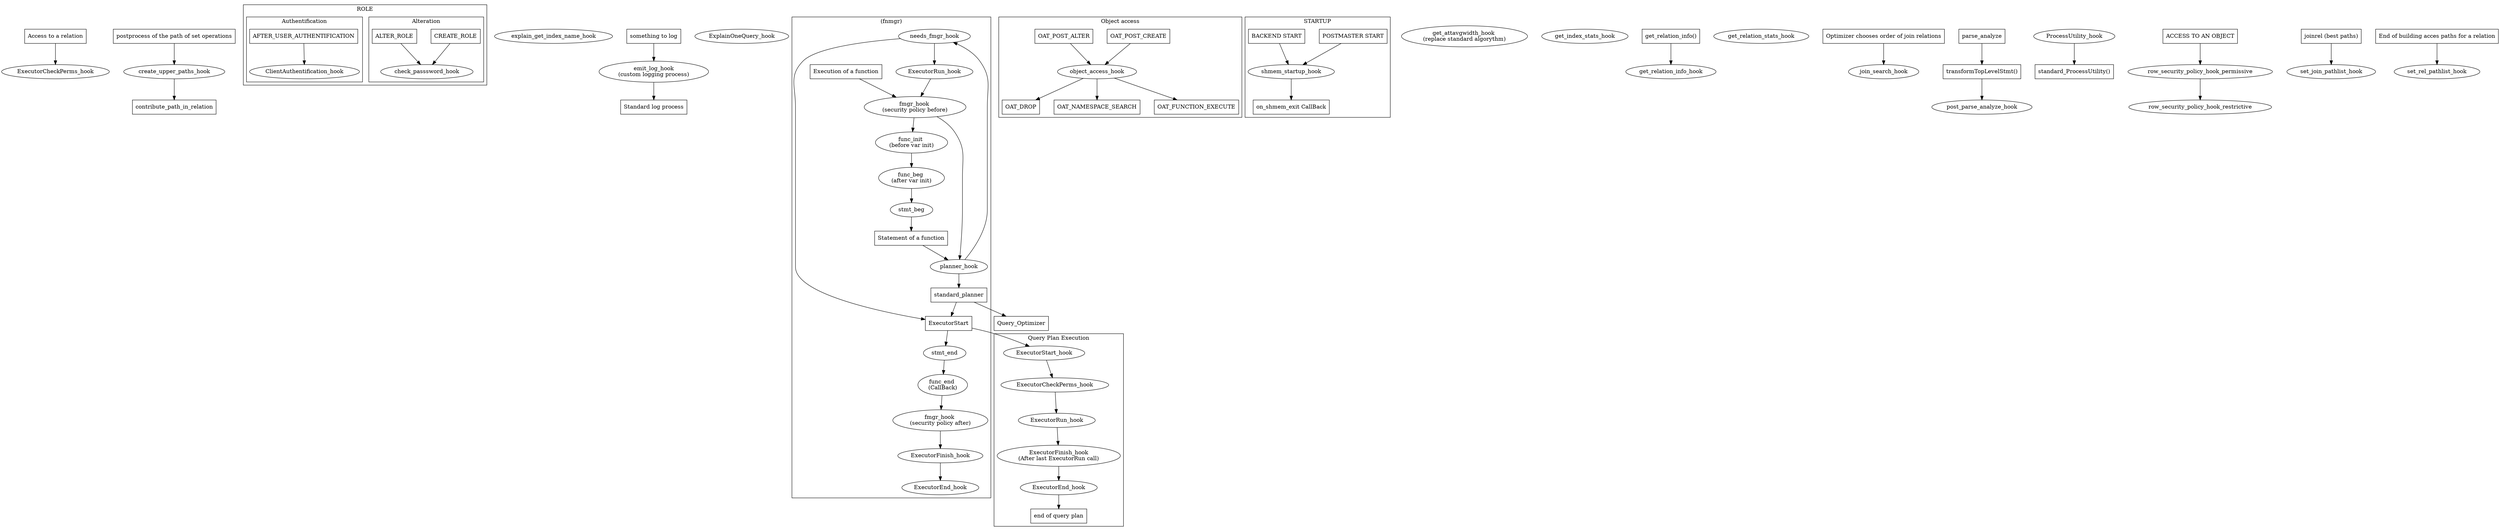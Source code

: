 digraph hooks {
    //rankdir=TR
    node [shape=box];
    nodesep=0.5;
    ExecutorCheckPerms_hook     [shape=ellipse];
    create_upper_paths_hook     [shape=ellipse];
    check_passsword_hook        [shape=ellipse];
    ClientAuthentification_hook [shape=ellipse];
    explain_get_index_name_hook [shape=ellipse];
    emit_log_hook               [shape=ellipse][label="emit_log_hook\n(custom logging process)"];
    ExplainOneQuery_hook        [shape=ellipse];
    needs_fmgr_hook             [shape=ellipse];


	subgraph cluster_0 {label="(fnmgr)" ;
    	fmgr_hook1                  [shape=ellipse][label="fmgr_hook \n(security policy before)"];
    	fmgr_hook2                  [shape=ellipse][label="fmgr_hook \n(security policy after)"];
    	func_init                   [shape=ellipse][label="func_init \n(before var init)"];
    	func_beg                    [shape=ellipse][label="func_beg \n(after var init)"];
    	func_end                    [shape=ellipse][label="func_end \n(CallBack)"];
    	ExecutorRun_hook            [shape=ellipse][label="ExecutorRun_hook"];
    	ExecutorFinish_hook            [shape=ellipse][label="ExecutorFinish_hook"];
    	ExecutorEnd_hook            [shape=ellipse][label="ExecutorEnd_hook"];

    	"Statement of a function" ;
      "Execution of a function" ;
    	needs_fmgr_hook             [shape=ellipse];
    	stmt_beg                    [shape=ellipse];
    	stmt_end                    [shape=ellipse];

    	"Execution of a function" -> fmgr_hook1;
    	fmgr_hook1 -> func_init  -> func_beg;
    	stmt_beg -> "Statement of a function" ;
      planner_hook -> needs_fmgr_hook ;
      needs_fmgr_hook -> ExecutorStart ;
      needs_fmgr_hook -> ExecutorRun_hook -> fmgr_hook1 -> planner_hook;
    	"Statement of a function" -> planner_hook ;
      standard_planner -> ExecutorStart -> stmt_end;
    	func_beg -> stmt_beg;
    	stmt_end -> func_end;
    	func_end -> fmgr_hook2 ;
      fmgr_hook2 -> ExecutorFinish_hook -> ExecutorEnd_hook;

    }

 	subgraph cluster_1 { label="Object access";
    	object_access_hook          [shape=ellipse];

    	"OAT_POST_CREATE" -> object_access_hook;
    	"OAT_POST_ALTER" -> object_access_hook;
    	object_access_hook -> "OAT_DROP";
    	object_access_hook -> "OAT_NAMESPACE_SEARCH";
    	object_access_hook -> "OAT_FUNCTION_EXECUTE";
    }


	subgraph cluster_2 {
	label="STARTUP";
    	shmem_startup_hook          [shape=ellipse];

    	"POSTMASTER START" -> shmem_startup_hook ;
    	"BACKEND START" -> shmem_startup_hook ;
    	shmem_startup_hook -> "on_shmem_exit CallBack";
    }

    "Access to a relation" ->  ExecutorCheckPerms_hook;

	subgraph cluster_3 {
    label="Query Plan Execution";
    QPExecutorStart_hook          [shape=ellipse][label="ExecutorStart_hook"];
    QPExecutorCheckPerms_hook     [shape=ellipse][label="ExecutorCheckPerms_hook"];
    QPExecutorRun_hook            [shape=ellipse][label="ExecutorRun_hook"];
    QPExecutorEnd_hook            [shape=ellipse][label="ExecutorEnd_hook"];
    QPExecutorFinish_hook [shape=ellipse][label="ExecutorFinish_hook\n(After last ExecutorRun call)"];
		"ExecutorStart"
        -> QPExecutorStart_hook
        -> QPExecutorCheckPerms_hook
		    -> QPExecutorRun_hook
        -> QPExecutorFinish_hook
		    -> QPExecutorEnd_hook
    	-> "end of query plan";
	}

	subgraph cluster_4 {
	label="ROLE"

		subgraph cluster_5 {
		label="Alteration";
    		{ CREATE_ROLE, ALTER_ROLE } -> check_passsword_hook ;
    	}

		subgraph cluster_6 {
		label="Authentification";
    		AFTER_USER_AUTHENTIFICATION -> ClientAuthentification_hook ;
		}
	}



    get_attavgwidth_hook        [shape=ellipse][label="get_attavgwidth_hook \n(replace standard algorythm)"];

    get_index_stats_hook        [shape=ellipse];

    get_relation_info_hook      [shape=ellipse];
    "get_relation_info()" -> get_relation_info_hook;

    get_relation_stats_hook     [shape=ellipse];

    join_search_hook            [shape=ellipse];
    "Optimizer chooses order of join relations" -> join_search_hook;


    planner_hook                [shape=ellipse];
    planner_hook -> standard_planner-> Query_Optimizer;

    post_parse_analyze_hook     [shape=ellipse];
    parse_analyze -> "transformTopLevelStmt()" -> post_parse_analyze_hook;

    ProcessUtility_hook         [shape=ellipse];
    ProcessUtility_hook -> "standard_ProcessUtility()";

    row_security_policy_hook_permissive     [shape=ellipse];
    row_security_policy_hook_restrictive    [shape=ellipse];
    "ACCESS TO AN OBJECT" -> row_security_policy_hook_permissive -> row_security_policy_hook_restrictive;

    set_join_pathlist_hook      [shape=ellipse];
    "joinrel (best paths)" -> set_join_pathlist_hook;

    set_rel_pathlist_hook       [shape=ellipse];
    "End of building acces paths for a relation" -> set_rel_pathlist_hook;
    "postprocess of the path of set operations"
        -> create_upper_paths_hook
        -> contribute_path_in_relation ;

    "something to log"
        -> emit_log_hook
        -> "Standard log process"  ;
}
